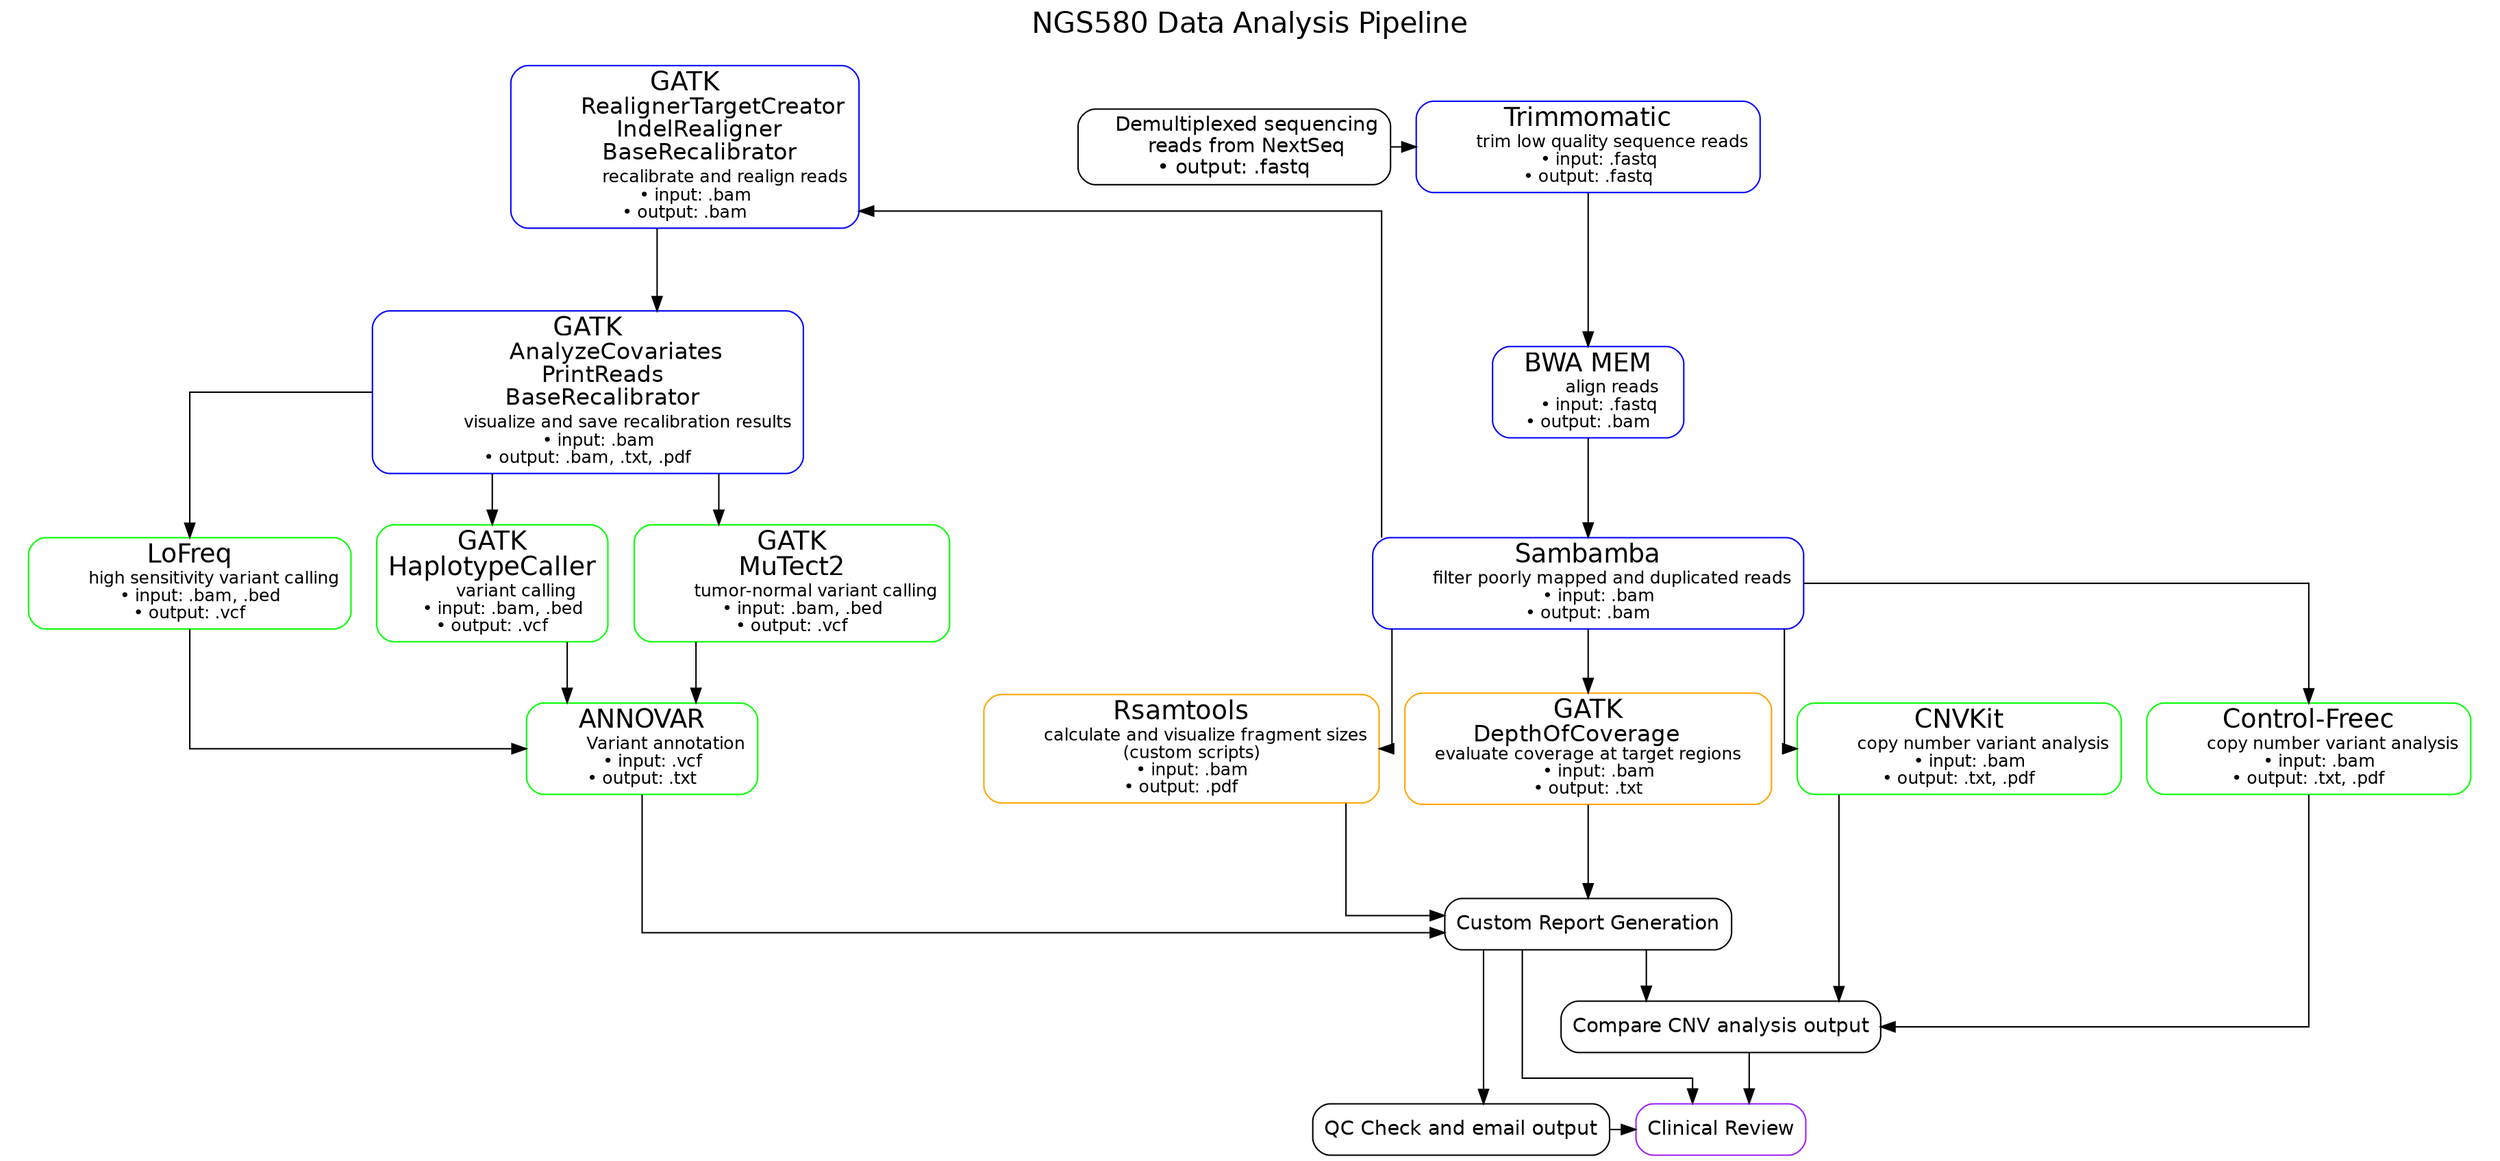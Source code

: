 digraph sns_pipeline {
// overall graph label
// label="NGS580 Data Analysis Pipeline\n\n"
label=<<FONT POINT-SIZE="20">NGS580 Data Analysis Pipeline</FONT><BR /><BR />>
labelloc="t";

graph [fontname = "helvetica"];
node [fontname = "helvetica"];
edge [fontname = "helvetica"];

// define all the nodes in the order of appearance
Start
Trimmomatic
BWA_MEM
Sambamba
Rsamtools
GATK_DepthOfCoverage
GATK_Realign
GATK_Recalibrate
CNVkit
Control_Freec
CNV_compare
LoFreq
GATK_HaplotypeCaller
GATK_MuTect2
ANNOVAR
Reporting
QC
Review

// add styles and labels to the pipeline steps
Start [
    label=<<FONT POINT-SIZE="14">
    Demultiplexed sequencing<BR />
    reads from NextSeq<BR />
    &#8226; output: .fastq
    </FONT>>,
    style=rounded, shape=box, color=Black
    ]

// pre-processing pipeline steps
Trimmomatic [
    label=<<FONT POINT-SIZE="18">Trimmomatic</FONT><BR />
    <FONT POINT-SIZE="12">
    trim low quality sequence reads<BR />
    &#8226; input: .fastq<BR />
    &#8226; output: .fastq
    </FONT>>,
    style=rounded, shape=box, color=Blue
    ]

BWA_MEM [
    label=<<FONT POINT-SIZE="18">BWA MEM</FONT><BR />
    <FONT POINT-SIZE="12">
    align reads<BR />
    &#8226; input: .fastq<BR />
    &#8226; output: .bam
    </FONT>>,
    style=rounded, shape=box, color=Blue
    ]

Sambamba [
    label=<<FONT POINT-SIZE="18">Sambamba</FONT><BR />
    <FONT POINT-SIZE="12">
    filter poorly mapped and duplicated reads<BR />
    &#8226; input: .bam<BR />
    &#8226; output: .bam
    </FONT>>,
    style=rounded, shape=box, color=Blue
    ]

GATK_Realign [
    label=<<FONT POINT-SIZE="18">GATK</FONT><BR />
    <FONT POINT-SIZE="16">
    RealignerTargetCreator<BR />
    IndelRealigner<BR />
    BaseRecalibrator<BR />
    </FONT>
    <FONT POINT-SIZE="12">
    recalibrate and realign reads<BR />
    &#8226; input: .bam<BR />
    &#8226; output: .bam
    </FONT>>,
    style=rounded, shape=box, color=Blue
    ]

GATK_Recalibrate [
    label=<<FONT POINT-SIZE="18">GATK</FONT><BR />
    <FONT POINT-SIZE="16">
    AnalyzeCovariates<BR />
    PrintReads<BR />
    BaseRecalibrator<BR />
    </FONT>
    <FONT POINT-SIZE="12">
    visualize and save recalibration results<BR />
    &#8226; input: .bam<BR />
    &#8226; output: .bam, .txt, .pdf
    </FONT>>,
    style=rounded, shape=box, color=Blue
    ]

// quality control pipeline steps -
Rsamtools [
    label=<<FONT POINT-SIZE="18">Rsamtools</FONT><BR />
    <FONT POINT-SIZE="12">
    calculate and visualize fragment sizes<BR />
    (custom scripts)<BR />
    &#8226; input: .bam<BR />
    &#8226; output: .pdf
    </FONT>>,
    style=rounded, shape=box, color=Orange
    ]

GATK_DepthOfCoverage [
    label=<<FONT POINT-SIZE="18">GATK<BR /></FONT>
    <FONT POINT-SIZE="16">
    DepthOfCoverage
    </FONT>
    <FONT POINT-SIZE="12">
    <BR />evaluate coverage at target regions<BR />
    &#8226; input: .bam<BR />
    &#8226; output: .txt
    </FONT>>,
    style=rounded, shape=box, color=Orange
    ]


// Variant Calling & analysis steps
LoFreq [
    label=<<FONT POINT-SIZE="18">LoFreq</FONT><BR />
    <FONT POINT-SIZE="12">
    high sensitivity variant calling<BR />
    &#8226; input: .bam, .bed<BR />
    &#8226; output: .vcf
    </FONT>>,
    style=rounded, shape=box, color=Green
    ]

GATK_HaplotypeCaller [
    label=<<FONT POINT-SIZE="18">GATK<BR />HaplotypeCaller</FONT><BR />
    <FONT POINT-SIZE="12">
    variant calling<BR />
    &#8226; input: .bam, .bed<BR />
    &#8226; output: .vcf
    </FONT>>,
    style=rounded, shape=box, color=Green
    ]

GATK_MuTect2 [
    label=<<FONT POINT-SIZE="18">GATK<BR />MuTect2</FONT><BR />
    <FONT POINT-SIZE="12">
    tumor-normal variant calling<BR />
    &#8226; input: .bam, .bed<BR />
    &#8226; output: .vcf
    </FONT>>,
    style=rounded, shape=box, color=Green
    ]

CNVkit [
    label=<<FONT POINT-SIZE="18">CNVKit</FONT><BR />
    <FONT POINT-SIZE="12">
    copy number variant analysis<BR />
    &#8226; input: .bam<BR />
    &#8226; output: .txt, .pdf
    </FONT>>,
    style=rounded, shape=box, color=Green
]

Control_Freec [
    label=<<FONT POINT-SIZE="18">Control-Freec</FONT><BR />
    <FONT POINT-SIZE="12">
    copy number variant analysis<BR />
    &#8226; input: .bam<BR />
    &#8226; output: .txt, .pdf
    </FONT>>,
    style=rounded, shape=box, color=Green
]

ANNOVAR [
    label=<<FONT POINT-SIZE="18">ANNOVAR</FONT><BR />
    <FONT POINT-SIZE="12">
    Variant annotation<BR />
    &#8226; input: .vcf<BR />
    &#8226; output: .txt
    </FONT>>,
    style=rounded, shape=box, color=Green
    ]

// custom downstream steps
Reporting [
    label=<<FONT POINT-SIZE="14">Custom Report Generation</FONT>>,
    style=rounded, shape=box, color=Black
    ]

QC [
    label=<<FONT POINT-SIZE="14">QC Check and email output</FONT>>,
    style=rounded, shape=box, color=Black
    ]

CNV_compare [
    label=<<FONT POINT-SIZE="14">Compare CNV analysis output</FONT>>,
    style=rounded, shape=box, color=Black
    ]

Review [
    label=<<FONT POINT-SIZE="14">Clinical Review</FONT>>,
    style=rounded, shape=box, color=Purple
    ]

// layout
subgraph cluster1 {
    style="invis"
    Trimmomatic -> BWA_MEM -> Sambamba
    Sambamba -> Rsamtools
    Sambamba -> GATK_DepthOfCoverage
    Sambamba -> CNVkit
    Sambamba -> Control_Freec

    }

subgraph cluster2 {
    style="invis"
     GATK_Realign -> GATK_Recalibrate
     GATK_Recalibrate -> LoFreq -> ANNOVAR
     GATK_Recalibrate -> GATK_HaplotypeCaller -> ANNOVAR
     GATK_Recalibrate -> GATK_MuTect2 -> ANNOVAR
    }

subgraph cluster3 {
    style="invis"
    Reporting -> CNV_compare
    Reporting -> QC
    CNV_compare -> Review
    Reporting -> Review
    QC -> Review
}

splines="ortho"

{rank=same Start Trimmomatic GATK_Realign}
Start -> Trimmomatic

// Sambamba -> CNVkit
// Sambamba -> Control_Freec

CNVkit -> CNV_compare
Control_Freec -> CNV_compare

// CNV_compare -> Reporting

Sambamba -> GATK_Realign //[constraint=false]
ANNOVAR -> Reporting

Rsamtools -> Reporting
GATK_DepthOfCoverage -> Reporting
{rank=same QC Review}

// Reporting -> QC
// Reporting -> Review
// QC -> Review

}
